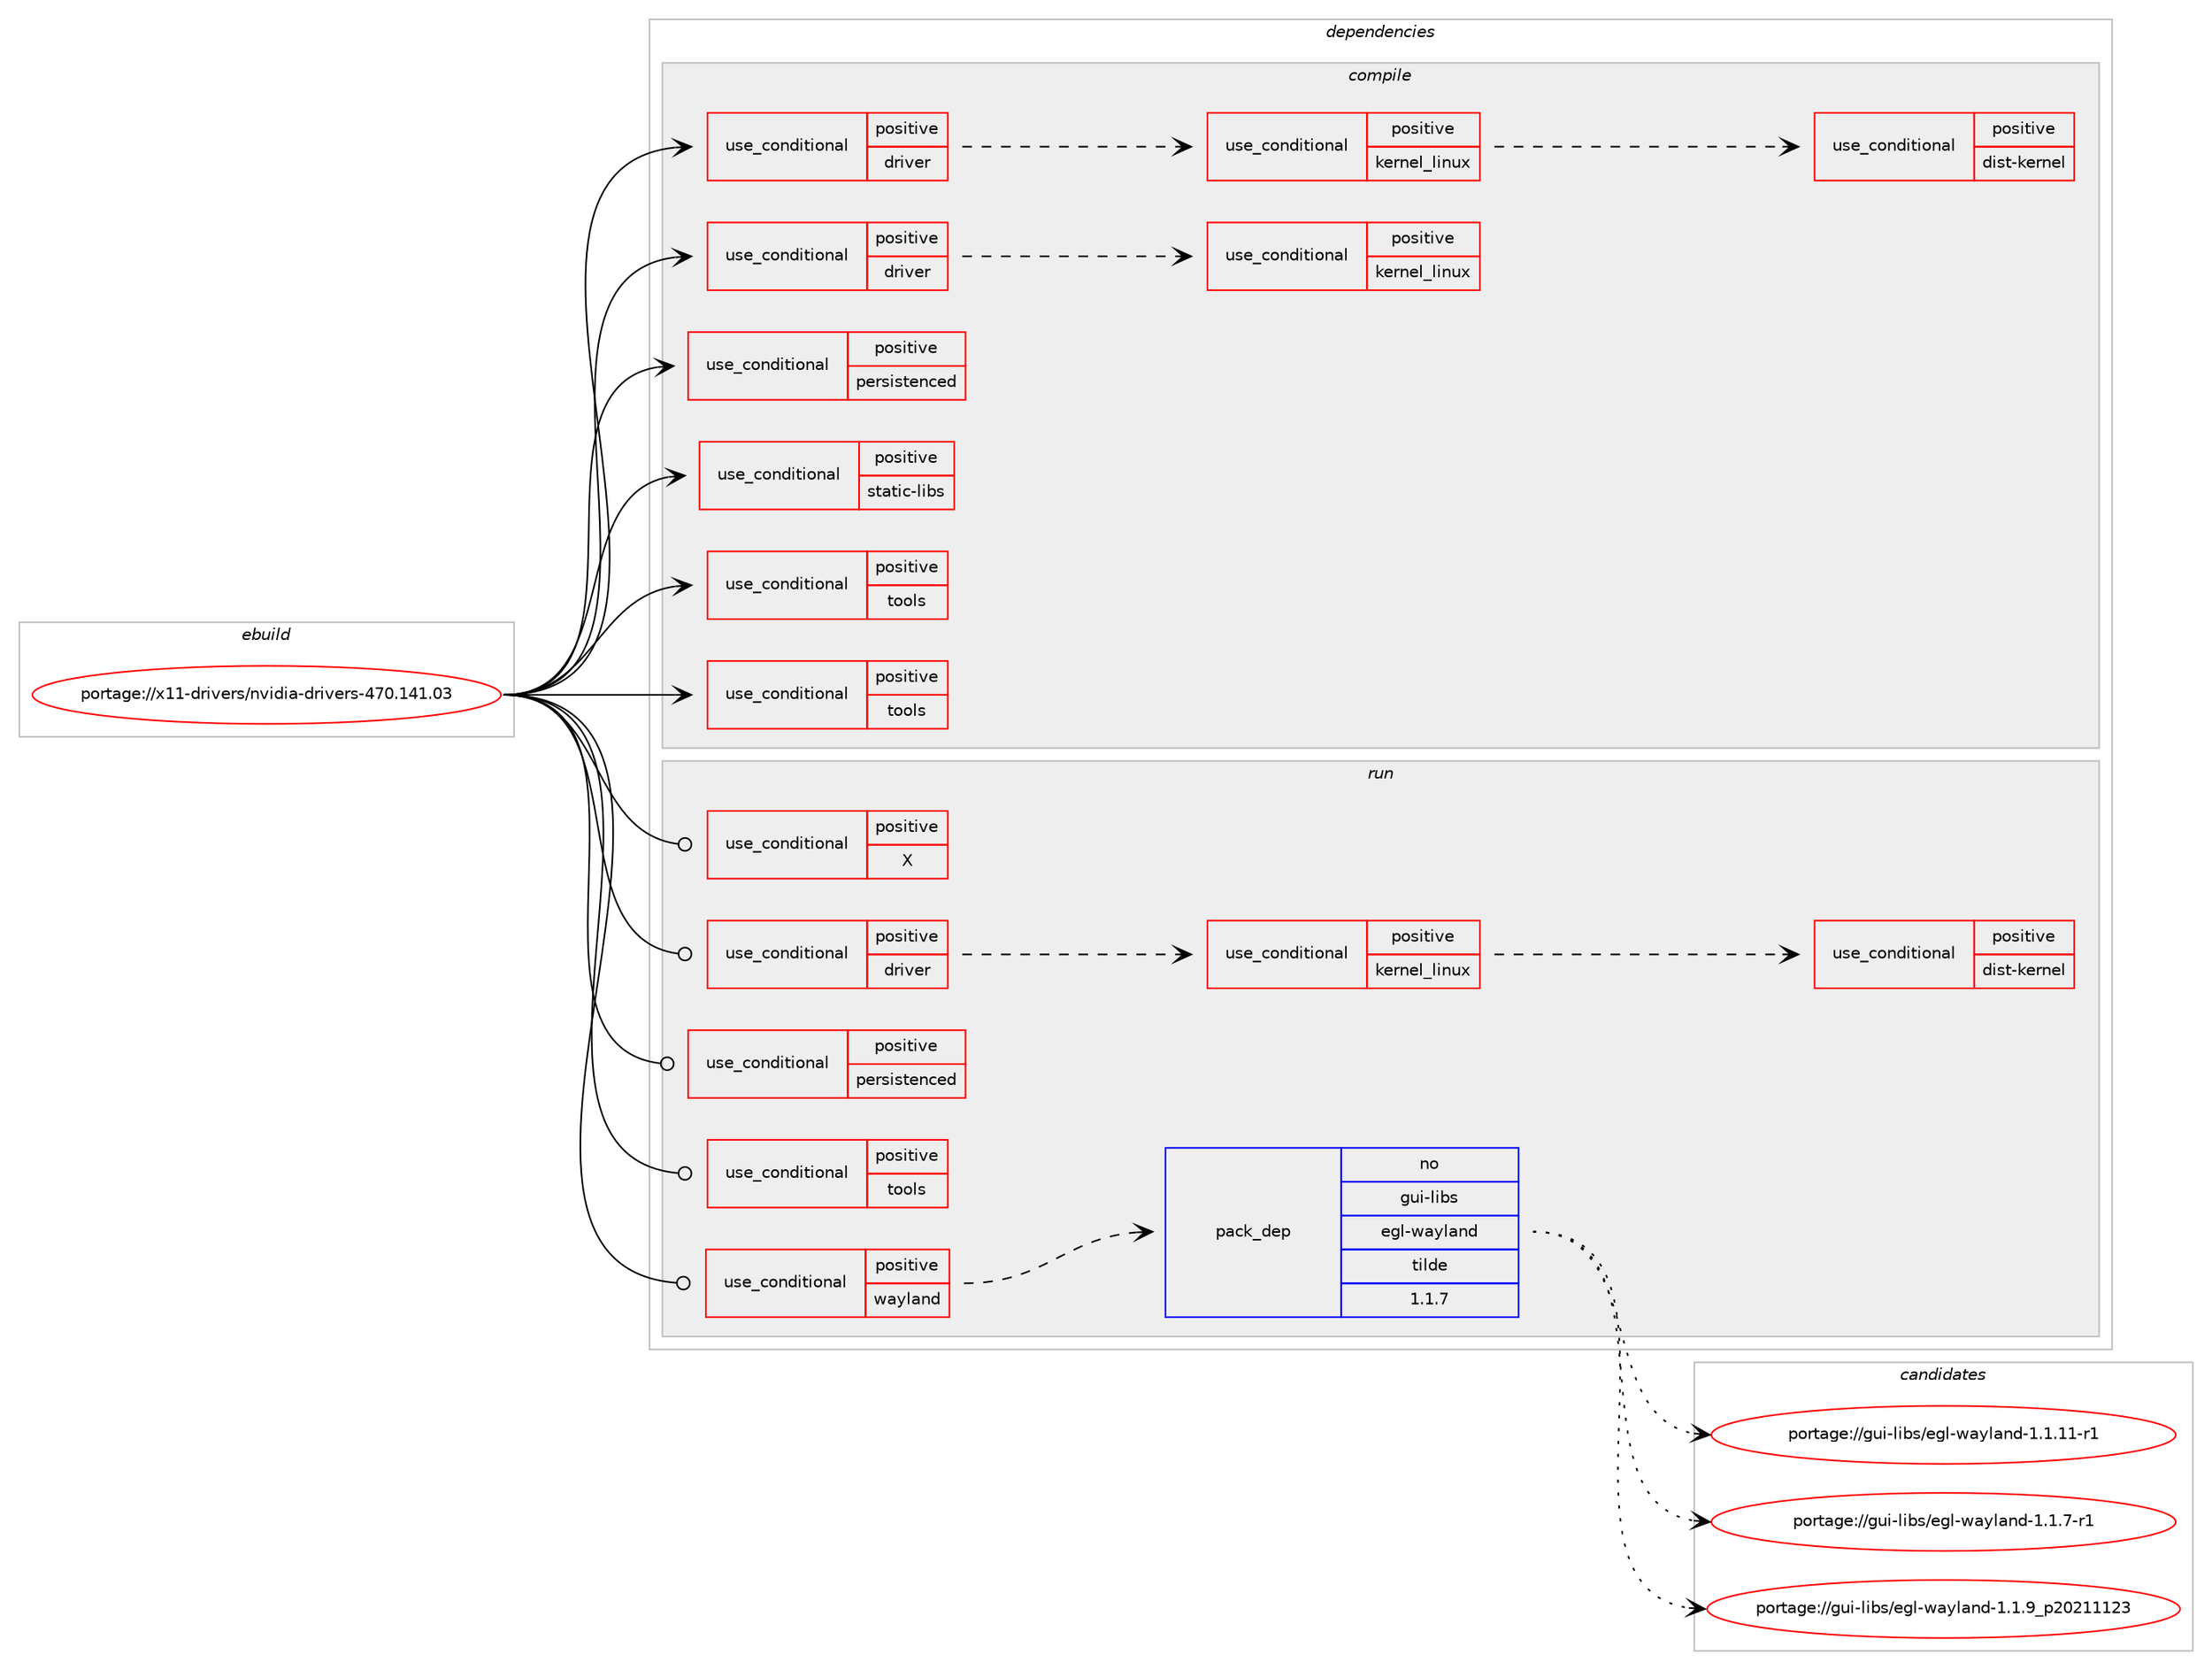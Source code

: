 digraph prolog {

# *************
# Graph options
# *************

newrank=true;
concentrate=true;
compound=true;
graph [rankdir=LR,fontname=Helvetica,fontsize=10,ranksep=1.5];#, ranksep=2.5, nodesep=0.2];
edge  [arrowhead=vee];
node  [fontname=Helvetica,fontsize=10];

# **********
# The ebuild
# **********

subgraph cluster_leftcol {
color=gray;
rank=same;
label=<<i>ebuild</i>>;
id [label="portage://x11-drivers/nvidia-drivers-470.141.03", color=red, width=4, href="../x11-drivers/nvidia-drivers-470.141.03.svg"];
}

# ****************
# The dependencies
# ****************

subgraph cluster_midcol {
color=gray;
label=<<i>dependencies</i>>;
subgraph cluster_compile {
fillcolor="#eeeeee";
style=filled;
label=<<i>compile</i>>;
subgraph cond328 {
dependency909 [label=<<TABLE BORDER="0" CELLBORDER="1" CELLSPACING="0" CELLPADDING="4"><TR><TD ROWSPAN="3" CELLPADDING="10">use_conditional</TD></TR><TR><TD>positive</TD></TR><TR><TD>driver</TD></TR></TABLE>>, shape=none, color=red];
subgraph cond329 {
dependency910 [label=<<TABLE BORDER="0" CELLBORDER="1" CELLSPACING="0" CELLPADDING="4"><TR><TD ROWSPAN="3" CELLPADDING="10">use_conditional</TD></TR><TR><TD>positive</TD></TR><TR><TD>kernel_linux</TD></TR></TABLE>>, shape=none, color=red];
# *** BEGIN UNKNOWN DEPENDENCY TYPE (TODO) ***
# dependency910 -> package_dependency(portage://x11-drivers/nvidia-drivers-470.141.03,install,no,sys-apps,kmod,none,[,,],[],[use(enable(tools),none)])
# *** END UNKNOWN DEPENDENCY TYPE (TODO) ***

subgraph cond330 {
dependency911 [label=<<TABLE BORDER="0" CELLBORDER="1" CELLSPACING="0" CELLPADDING="4"><TR><TD ROWSPAN="3" CELLPADDING="10">use_conditional</TD></TR><TR><TD>positive</TD></TR><TR><TD>dist-kernel</TD></TR></TABLE>>, shape=none, color=red];
# *** BEGIN UNKNOWN DEPENDENCY TYPE (TODO) ***
# dependency911 -> package_dependency(portage://x11-drivers/nvidia-drivers-470.141.03,install,no,virtual,dist-kernel,none,[,,],any_same_slot,[])
# *** END UNKNOWN DEPENDENCY TYPE (TODO) ***

}
dependency910:e -> dependency911:w [weight=20,style="dashed",arrowhead="vee"];
}
dependency909:e -> dependency910:w [weight=20,style="dashed",arrowhead="vee"];
}
id:e -> dependency909:w [weight=20,style="solid",arrowhead="vee"];
subgraph cond331 {
dependency912 [label=<<TABLE BORDER="0" CELLBORDER="1" CELLSPACING="0" CELLPADDING="4"><TR><TD ROWSPAN="3" CELLPADDING="10">use_conditional</TD></TR><TR><TD>positive</TD></TR><TR><TD>driver</TD></TR></TABLE>>, shape=none, color=red];
# *** BEGIN UNKNOWN DEPENDENCY TYPE (TODO) ***
# dependency912 -> package_dependency(portage://x11-drivers/nvidia-drivers-470.141.03,install,no,sys-apps,sed,none,[,,],[],[])
# *** END UNKNOWN DEPENDENCY TYPE (TODO) ***

subgraph cond332 {
dependency913 [label=<<TABLE BORDER="0" CELLBORDER="1" CELLSPACING="0" CELLPADDING="4"><TR><TD ROWSPAN="3" CELLPADDING="10">use_conditional</TD></TR><TR><TD>positive</TD></TR><TR><TD>kernel_linux</TD></TR></TABLE>>, shape=none, color=red];
# *** BEGIN UNKNOWN DEPENDENCY TYPE (TODO) ***
# dependency913 -> package_dependency(portage://x11-drivers/nvidia-drivers-470.141.03,install,no,virtual,linux-sources,none,[,,],[],[])
# *** END UNKNOWN DEPENDENCY TYPE (TODO) ***

# *** BEGIN UNKNOWN DEPENDENCY TYPE (TODO) ***
# dependency913 -> package_dependency(portage://x11-drivers/nvidia-drivers-470.141.03,install,no,virtual,libelf,none,[,,],[],[])
# *** END UNKNOWN DEPENDENCY TYPE (TODO) ***

}
dependency912:e -> dependency913:w [weight=20,style="dashed",arrowhead="vee"];
}
id:e -> dependency912:w [weight=20,style="solid",arrowhead="vee"];
subgraph cond333 {
dependency914 [label=<<TABLE BORDER="0" CELLBORDER="1" CELLSPACING="0" CELLPADDING="4"><TR><TD ROWSPAN="3" CELLPADDING="10">use_conditional</TD></TR><TR><TD>positive</TD></TR><TR><TD>persistenced</TD></TR></TABLE>>, shape=none, color=red];
# *** BEGIN UNKNOWN DEPENDENCY TYPE (TODO) ***
# dependency914 -> package_dependency(portage://x11-drivers/nvidia-drivers-470.141.03,install,no,acct-user,nvpd,none,[,,],[],[])
# *** END UNKNOWN DEPENDENCY TYPE (TODO) ***

# *** BEGIN UNKNOWN DEPENDENCY TYPE (TODO) ***
# dependency914 -> package_dependency(portage://x11-drivers/nvidia-drivers-470.141.03,install,no,net-libs,libtirpc,none,[,,],any_same_slot,[])
# *** END UNKNOWN DEPENDENCY TYPE (TODO) ***

}
id:e -> dependency914:w [weight=20,style="solid",arrowhead="vee"];
subgraph cond334 {
dependency915 [label=<<TABLE BORDER="0" CELLBORDER="1" CELLSPACING="0" CELLPADDING="4"><TR><TD ROWSPAN="3" CELLPADDING="10">use_conditional</TD></TR><TR><TD>positive</TD></TR><TR><TD>static-libs</TD></TR></TABLE>>, shape=none, color=red];
# *** BEGIN UNKNOWN DEPENDENCY TYPE (TODO) ***
# dependency915 -> package_dependency(portage://x11-drivers/nvidia-drivers-470.141.03,install,no,x11-libs,libX11,none,[,,],[],[])
# *** END UNKNOWN DEPENDENCY TYPE (TODO) ***

# *** BEGIN UNKNOWN DEPENDENCY TYPE (TODO) ***
# dependency915 -> package_dependency(portage://x11-drivers/nvidia-drivers-470.141.03,install,no,x11-libs,libXext,none,[,,],[],[])
# *** END UNKNOWN DEPENDENCY TYPE (TODO) ***

}
id:e -> dependency915:w [weight=20,style="solid",arrowhead="vee"];
subgraph cond335 {
dependency916 [label=<<TABLE BORDER="0" CELLBORDER="1" CELLSPACING="0" CELLPADDING="4"><TR><TD ROWSPAN="3" CELLPADDING="10">use_conditional</TD></TR><TR><TD>positive</TD></TR><TR><TD>tools</TD></TR></TABLE>>, shape=none, color=red];
# *** BEGIN UNKNOWN DEPENDENCY TYPE (TODO) ***
# dependency916 -> package_dependency(portage://x11-drivers/nvidia-drivers-470.141.03,install,no,dev-libs,atk,none,[,,],[],[])
# *** END UNKNOWN DEPENDENCY TYPE (TODO) ***

# *** BEGIN UNKNOWN DEPENDENCY TYPE (TODO) ***
# dependency916 -> package_dependency(portage://x11-drivers/nvidia-drivers-470.141.03,install,no,dev-libs,glib,none,[,,],[slot(2)],[])
# *** END UNKNOWN DEPENDENCY TYPE (TODO) ***

# *** BEGIN UNKNOWN DEPENDENCY TYPE (TODO) ***
# dependency916 -> package_dependency(portage://x11-drivers/nvidia-drivers-470.141.03,install,no,dev-libs,jansson,none,[,,],any_same_slot,[])
# *** END UNKNOWN DEPENDENCY TYPE (TODO) ***

# *** BEGIN UNKNOWN DEPENDENCY TYPE (TODO) ***
# dependency916 -> package_dependency(portage://x11-drivers/nvidia-drivers-470.141.03,install,no,media-libs,harfbuzz,none,[,,],any_same_slot,[])
# *** END UNKNOWN DEPENDENCY TYPE (TODO) ***

# *** BEGIN UNKNOWN DEPENDENCY TYPE (TODO) ***
# dependency916 -> package_dependency(portage://x11-drivers/nvidia-drivers-470.141.03,install,no,x11-libs,cairo,none,[,,],[],[])
# *** END UNKNOWN DEPENDENCY TYPE (TODO) ***

# *** BEGIN UNKNOWN DEPENDENCY TYPE (TODO) ***
# dependency916 -> package_dependency(portage://x11-drivers/nvidia-drivers-470.141.03,install,no,x11-libs,gdk-pixbuf,none,[,,],[slot(2)],[])
# *** END UNKNOWN DEPENDENCY TYPE (TODO) ***

# *** BEGIN UNKNOWN DEPENDENCY TYPE (TODO) ***
# dependency916 -> package_dependency(portage://x11-drivers/nvidia-drivers-470.141.03,install,no,x11-libs,gtk+,none,[,,],[slot(3)],[])
# *** END UNKNOWN DEPENDENCY TYPE (TODO) ***

# *** BEGIN UNKNOWN DEPENDENCY TYPE (TODO) ***
# dependency916 -> package_dependency(portage://x11-drivers/nvidia-drivers-470.141.03,install,no,x11-libs,libX11,none,[,,],[],[])
# *** END UNKNOWN DEPENDENCY TYPE (TODO) ***

# *** BEGIN UNKNOWN DEPENDENCY TYPE (TODO) ***
# dependency916 -> package_dependency(portage://x11-drivers/nvidia-drivers-470.141.03,install,no,x11-libs,libXext,none,[,,],[],[])
# *** END UNKNOWN DEPENDENCY TYPE (TODO) ***

# *** BEGIN UNKNOWN DEPENDENCY TYPE (TODO) ***
# dependency916 -> package_dependency(portage://x11-drivers/nvidia-drivers-470.141.03,install,no,x11-libs,libXxf86vm,none,[,,],[],[])
# *** END UNKNOWN DEPENDENCY TYPE (TODO) ***

# *** BEGIN UNKNOWN DEPENDENCY TYPE (TODO) ***
# dependency916 -> package_dependency(portage://x11-drivers/nvidia-drivers-470.141.03,install,no,x11-libs,pango,none,[,,],[],[])
# *** END UNKNOWN DEPENDENCY TYPE (TODO) ***

}
id:e -> dependency916:w [weight=20,style="solid",arrowhead="vee"];
subgraph cond336 {
dependency917 [label=<<TABLE BORDER="0" CELLBORDER="1" CELLSPACING="0" CELLPADDING="4"><TR><TD ROWSPAN="3" CELLPADDING="10">use_conditional</TD></TR><TR><TD>positive</TD></TR><TR><TD>tools</TD></TR></TABLE>>, shape=none, color=red];
# *** BEGIN UNKNOWN DEPENDENCY TYPE (TODO) ***
# dependency917 -> package_dependency(portage://x11-drivers/nvidia-drivers-470.141.03,install,no,media-libs,libglvnd,none,[,,],[],[])
# *** END UNKNOWN DEPENDENCY TYPE (TODO) ***

# *** BEGIN UNKNOWN DEPENDENCY TYPE (TODO) ***
# dependency917 -> package_dependency(portage://x11-drivers/nvidia-drivers-470.141.03,install,no,sys-apps,dbus,none,[,,],[],[])
# *** END UNKNOWN DEPENDENCY TYPE (TODO) ***

# *** BEGIN UNKNOWN DEPENDENCY TYPE (TODO) ***
# dependency917 -> package_dependency(portage://x11-drivers/nvidia-drivers-470.141.03,install,no,x11-base,xorg-proto,none,[,,],[],[])
# *** END UNKNOWN DEPENDENCY TYPE (TODO) ***

# *** BEGIN UNKNOWN DEPENDENCY TYPE (TODO) ***
# dependency917 -> package_dependency(portage://x11-drivers/nvidia-drivers-470.141.03,install,no,x11-libs,libXrandr,none,[,,],[],[])
# *** END UNKNOWN DEPENDENCY TYPE (TODO) ***

# *** BEGIN UNKNOWN DEPENDENCY TYPE (TODO) ***
# dependency917 -> package_dependency(portage://x11-drivers/nvidia-drivers-470.141.03,install,no,x11-libs,libXv,none,[,,],[],[])
# *** END UNKNOWN DEPENDENCY TYPE (TODO) ***

# *** BEGIN UNKNOWN DEPENDENCY TYPE (TODO) ***
# dependency917 -> package_dependency(portage://x11-drivers/nvidia-drivers-470.141.03,install,no,x11-libs,libvdpau,none,[,,],[],[])
# *** END UNKNOWN DEPENDENCY TYPE (TODO) ***

}
id:e -> dependency917:w [weight=20,style="solid",arrowhead="vee"];
# *** BEGIN UNKNOWN DEPENDENCY TYPE (TODO) ***
# id -> package_dependency(portage://x11-drivers/nvidia-drivers-470.141.03,install,no,acct-group,video,none,[,,],[],[])
# *** END UNKNOWN DEPENDENCY TYPE (TODO) ***

# *** BEGIN UNKNOWN DEPENDENCY TYPE (TODO) ***
# id -> package_dependency(portage://x11-drivers/nvidia-drivers-470.141.03,install,no,sys-libs,glibc,none,[,,],[],[])
# *** END UNKNOWN DEPENDENCY TYPE (TODO) ***

}
subgraph cluster_compileandrun {
fillcolor="#eeeeee";
style=filled;
label=<<i>compile and run</i>>;
}
subgraph cluster_run {
fillcolor="#eeeeee";
style=filled;
label=<<i>run</i>>;
subgraph cond337 {
dependency918 [label=<<TABLE BORDER="0" CELLBORDER="1" CELLSPACING="0" CELLPADDING="4"><TR><TD ROWSPAN="3" CELLPADDING="10">use_conditional</TD></TR><TR><TD>positive</TD></TR><TR><TD>X</TD></TR></TABLE>>, shape=none, color=red];
# *** BEGIN UNKNOWN DEPENDENCY TYPE (TODO) ***
# dependency918 -> package_dependency(portage://x11-drivers/nvidia-drivers-470.141.03,run,no,media-libs,libglvnd,none,[,,],[],[use(enable(X),none),use(optenable(abi_x86_32),negative)])
# *** END UNKNOWN DEPENDENCY TYPE (TODO) ***

# *** BEGIN UNKNOWN DEPENDENCY TYPE (TODO) ***
# dependency918 -> package_dependency(portage://x11-drivers/nvidia-drivers-470.141.03,run,no,x11-libs,libX11,none,[,,],[],[use(optenable(abi_x86_32),negative)])
# *** END UNKNOWN DEPENDENCY TYPE (TODO) ***

# *** BEGIN UNKNOWN DEPENDENCY TYPE (TODO) ***
# dependency918 -> package_dependency(portage://x11-drivers/nvidia-drivers-470.141.03,run,no,x11-libs,libXext,none,[,,],[],[use(optenable(abi_x86_32),negative)])
# *** END UNKNOWN DEPENDENCY TYPE (TODO) ***

}
id:e -> dependency918:w [weight=20,style="solid",arrowhead="odot"];
subgraph cond338 {
dependency919 [label=<<TABLE BORDER="0" CELLBORDER="1" CELLSPACING="0" CELLPADDING="4"><TR><TD ROWSPAN="3" CELLPADDING="10">use_conditional</TD></TR><TR><TD>positive</TD></TR><TR><TD>driver</TD></TR></TABLE>>, shape=none, color=red];
subgraph cond339 {
dependency920 [label=<<TABLE BORDER="0" CELLBORDER="1" CELLSPACING="0" CELLPADDING="4"><TR><TD ROWSPAN="3" CELLPADDING="10">use_conditional</TD></TR><TR><TD>positive</TD></TR><TR><TD>kernel_linux</TD></TR></TABLE>>, shape=none, color=red];
# *** BEGIN UNKNOWN DEPENDENCY TYPE (TODO) ***
# dependency920 -> package_dependency(portage://x11-drivers/nvidia-drivers-470.141.03,run,no,sys-apps,kmod,none,[,,],[],[use(enable(tools),none)])
# *** END UNKNOWN DEPENDENCY TYPE (TODO) ***

subgraph cond340 {
dependency921 [label=<<TABLE BORDER="0" CELLBORDER="1" CELLSPACING="0" CELLPADDING="4"><TR><TD ROWSPAN="3" CELLPADDING="10">use_conditional</TD></TR><TR><TD>positive</TD></TR><TR><TD>dist-kernel</TD></TR></TABLE>>, shape=none, color=red];
# *** BEGIN UNKNOWN DEPENDENCY TYPE (TODO) ***
# dependency921 -> package_dependency(portage://x11-drivers/nvidia-drivers-470.141.03,run,no,virtual,dist-kernel,none,[,,],any_same_slot,[])
# *** END UNKNOWN DEPENDENCY TYPE (TODO) ***

}
dependency920:e -> dependency921:w [weight=20,style="dashed",arrowhead="vee"];
}
dependency919:e -> dependency920:w [weight=20,style="dashed",arrowhead="vee"];
}
id:e -> dependency919:w [weight=20,style="solid",arrowhead="odot"];
subgraph cond341 {
dependency922 [label=<<TABLE BORDER="0" CELLBORDER="1" CELLSPACING="0" CELLPADDING="4"><TR><TD ROWSPAN="3" CELLPADDING="10">use_conditional</TD></TR><TR><TD>positive</TD></TR><TR><TD>persistenced</TD></TR></TABLE>>, shape=none, color=red];
# *** BEGIN UNKNOWN DEPENDENCY TYPE (TODO) ***
# dependency922 -> package_dependency(portage://x11-drivers/nvidia-drivers-470.141.03,run,no,acct-user,nvpd,none,[,,],[],[])
# *** END UNKNOWN DEPENDENCY TYPE (TODO) ***

# *** BEGIN UNKNOWN DEPENDENCY TYPE (TODO) ***
# dependency922 -> package_dependency(portage://x11-drivers/nvidia-drivers-470.141.03,run,no,net-libs,libtirpc,none,[,,],any_same_slot,[])
# *** END UNKNOWN DEPENDENCY TYPE (TODO) ***

}
id:e -> dependency922:w [weight=20,style="solid",arrowhead="odot"];
subgraph cond342 {
dependency923 [label=<<TABLE BORDER="0" CELLBORDER="1" CELLSPACING="0" CELLPADDING="4"><TR><TD ROWSPAN="3" CELLPADDING="10">use_conditional</TD></TR><TR><TD>positive</TD></TR><TR><TD>tools</TD></TR></TABLE>>, shape=none, color=red];
# *** BEGIN UNKNOWN DEPENDENCY TYPE (TODO) ***
# dependency923 -> package_dependency(portage://x11-drivers/nvidia-drivers-470.141.03,run,no,dev-libs,atk,none,[,,],[],[])
# *** END UNKNOWN DEPENDENCY TYPE (TODO) ***

# *** BEGIN UNKNOWN DEPENDENCY TYPE (TODO) ***
# dependency923 -> package_dependency(portage://x11-drivers/nvidia-drivers-470.141.03,run,no,dev-libs,glib,none,[,,],[slot(2)],[])
# *** END UNKNOWN DEPENDENCY TYPE (TODO) ***

# *** BEGIN UNKNOWN DEPENDENCY TYPE (TODO) ***
# dependency923 -> package_dependency(portage://x11-drivers/nvidia-drivers-470.141.03,run,no,dev-libs,jansson,none,[,,],any_same_slot,[])
# *** END UNKNOWN DEPENDENCY TYPE (TODO) ***

# *** BEGIN UNKNOWN DEPENDENCY TYPE (TODO) ***
# dependency923 -> package_dependency(portage://x11-drivers/nvidia-drivers-470.141.03,run,no,media-libs,harfbuzz,none,[,,],any_same_slot,[])
# *** END UNKNOWN DEPENDENCY TYPE (TODO) ***

# *** BEGIN UNKNOWN DEPENDENCY TYPE (TODO) ***
# dependency923 -> package_dependency(portage://x11-drivers/nvidia-drivers-470.141.03,run,no,x11-libs,cairo,none,[,,],[],[])
# *** END UNKNOWN DEPENDENCY TYPE (TODO) ***

# *** BEGIN UNKNOWN DEPENDENCY TYPE (TODO) ***
# dependency923 -> package_dependency(portage://x11-drivers/nvidia-drivers-470.141.03,run,no,x11-libs,gdk-pixbuf,none,[,,],[slot(2)],[])
# *** END UNKNOWN DEPENDENCY TYPE (TODO) ***

# *** BEGIN UNKNOWN DEPENDENCY TYPE (TODO) ***
# dependency923 -> package_dependency(portage://x11-drivers/nvidia-drivers-470.141.03,run,no,x11-libs,gtk+,none,[,,],[slot(3)],[])
# *** END UNKNOWN DEPENDENCY TYPE (TODO) ***

# *** BEGIN UNKNOWN DEPENDENCY TYPE (TODO) ***
# dependency923 -> package_dependency(portage://x11-drivers/nvidia-drivers-470.141.03,run,no,x11-libs,libX11,none,[,,],[],[])
# *** END UNKNOWN DEPENDENCY TYPE (TODO) ***

# *** BEGIN UNKNOWN DEPENDENCY TYPE (TODO) ***
# dependency923 -> package_dependency(portage://x11-drivers/nvidia-drivers-470.141.03,run,no,x11-libs,libXext,none,[,,],[],[])
# *** END UNKNOWN DEPENDENCY TYPE (TODO) ***

# *** BEGIN UNKNOWN DEPENDENCY TYPE (TODO) ***
# dependency923 -> package_dependency(portage://x11-drivers/nvidia-drivers-470.141.03,run,no,x11-libs,libXxf86vm,none,[,,],[],[])
# *** END UNKNOWN DEPENDENCY TYPE (TODO) ***

# *** BEGIN UNKNOWN DEPENDENCY TYPE (TODO) ***
# dependency923 -> package_dependency(portage://x11-drivers/nvidia-drivers-470.141.03,run,no,x11-libs,pango,none,[,,],[],[])
# *** END UNKNOWN DEPENDENCY TYPE (TODO) ***

}
id:e -> dependency923:w [weight=20,style="solid",arrowhead="odot"];
subgraph cond343 {
dependency924 [label=<<TABLE BORDER="0" CELLBORDER="1" CELLSPACING="0" CELLPADDING="4"><TR><TD ROWSPAN="3" CELLPADDING="10">use_conditional</TD></TR><TR><TD>positive</TD></TR><TR><TD>wayland</TD></TR></TABLE>>, shape=none, color=red];
subgraph pack528 {
dependency925 [label=<<TABLE BORDER="0" CELLBORDER="1" CELLSPACING="0" CELLPADDING="4" WIDTH="220"><TR><TD ROWSPAN="6" CELLPADDING="30">pack_dep</TD></TR><TR><TD WIDTH="110">no</TD></TR><TR><TD>gui-libs</TD></TR><TR><TD>egl-wayland</TD></TR><TR><TD>tilde</TD></TR><TR><TD>1.1.7</TD></TR></TABLE>>, shape=none, color=blue];
}
dependency924:e -> dependency925:w [weight=20,style="dashed",arrowhead="vee"];
# *** BEGIN UNKNOWN DEPENDENCY TYPE (TODO) ***
# dependency924 -> package_dependency(portage://x11-drivers/nvidia-drivers-470.141.03,run,no,media-libs,libglvnd,none,[,,],[],[])
# *** END UNKNOWN DEPENDENCY TYPE (TODO) ***

}
id:e -> dependency924:w [weight=20,style="solid",arrowhead="odot"];
# *** BEGIN UNKNOWN DEPENDENCY TYPE (TODO) ***
# id -> package_dependency(portage://x11-drivers/nvidia-drivers-470.141.03,run,no,acct-group,video,none,[,,],[],[])
# *** END UNKNOWN DEPENDENCY TYPE (TODO) ***

# *** BEGIN UNKNOWN DEPENDENCY TYPE (TODO) ***
# id -> package_dependency(portage://x11-drivers/nvidia-drivers-470.141.03,run,no,sys-libs,glibc,none,[,,],[],[])
# *** END UNKNOWN DEPENDENCY TYPE (TODO) ***

}
}

# **************
# The candidates
# **************

subgraph cluster_choices {
rank=same;
color=gray;
label=<<i>candidates</i>>;

subgraph choice528 {
color=black;
nodesep=1;
choice103117105451081059811547101103108451199712110897110100454946494649494511449 [label="portage://gui-libs/egl-wayland-1.1.11-r1", color=red, width=4,href="../gui-libs/egl-wayland-1.1.11-r1.svg"];
choice1031171054510810598115471011031084511997121108971101004549464946554511449 [label="portage://gui-libs/egl-wayland-1.1.7-r1", color=red, width=4,href="../gui-libs/egl-wayland-1.1.7-r1.svg"];
choice103117105451081059811547101103108451199712110897110100454946494657951125048504949495051 [label="portage://gui-libs/egl-wayland-1.1.9_p20211123", color=red, width=4,href="../gui-libs/egl-wayland-1.1.9_p20211123.svg"];
dependency925:e -> choice103117105451081059811547101103108451199712110897110100454946494649494511449:w [style=dotted,weight="100"];
dependency925:e -> choice1031171054510810598115471011031084511997121108971101004549464946554511449:w [style=dotted,weight="100"];
dependency925:e -> choice103117105451081059811547101103108451199712110897110100454946494657951125048504949495051:w [style=dotted,weight="100"];
}
}

}
